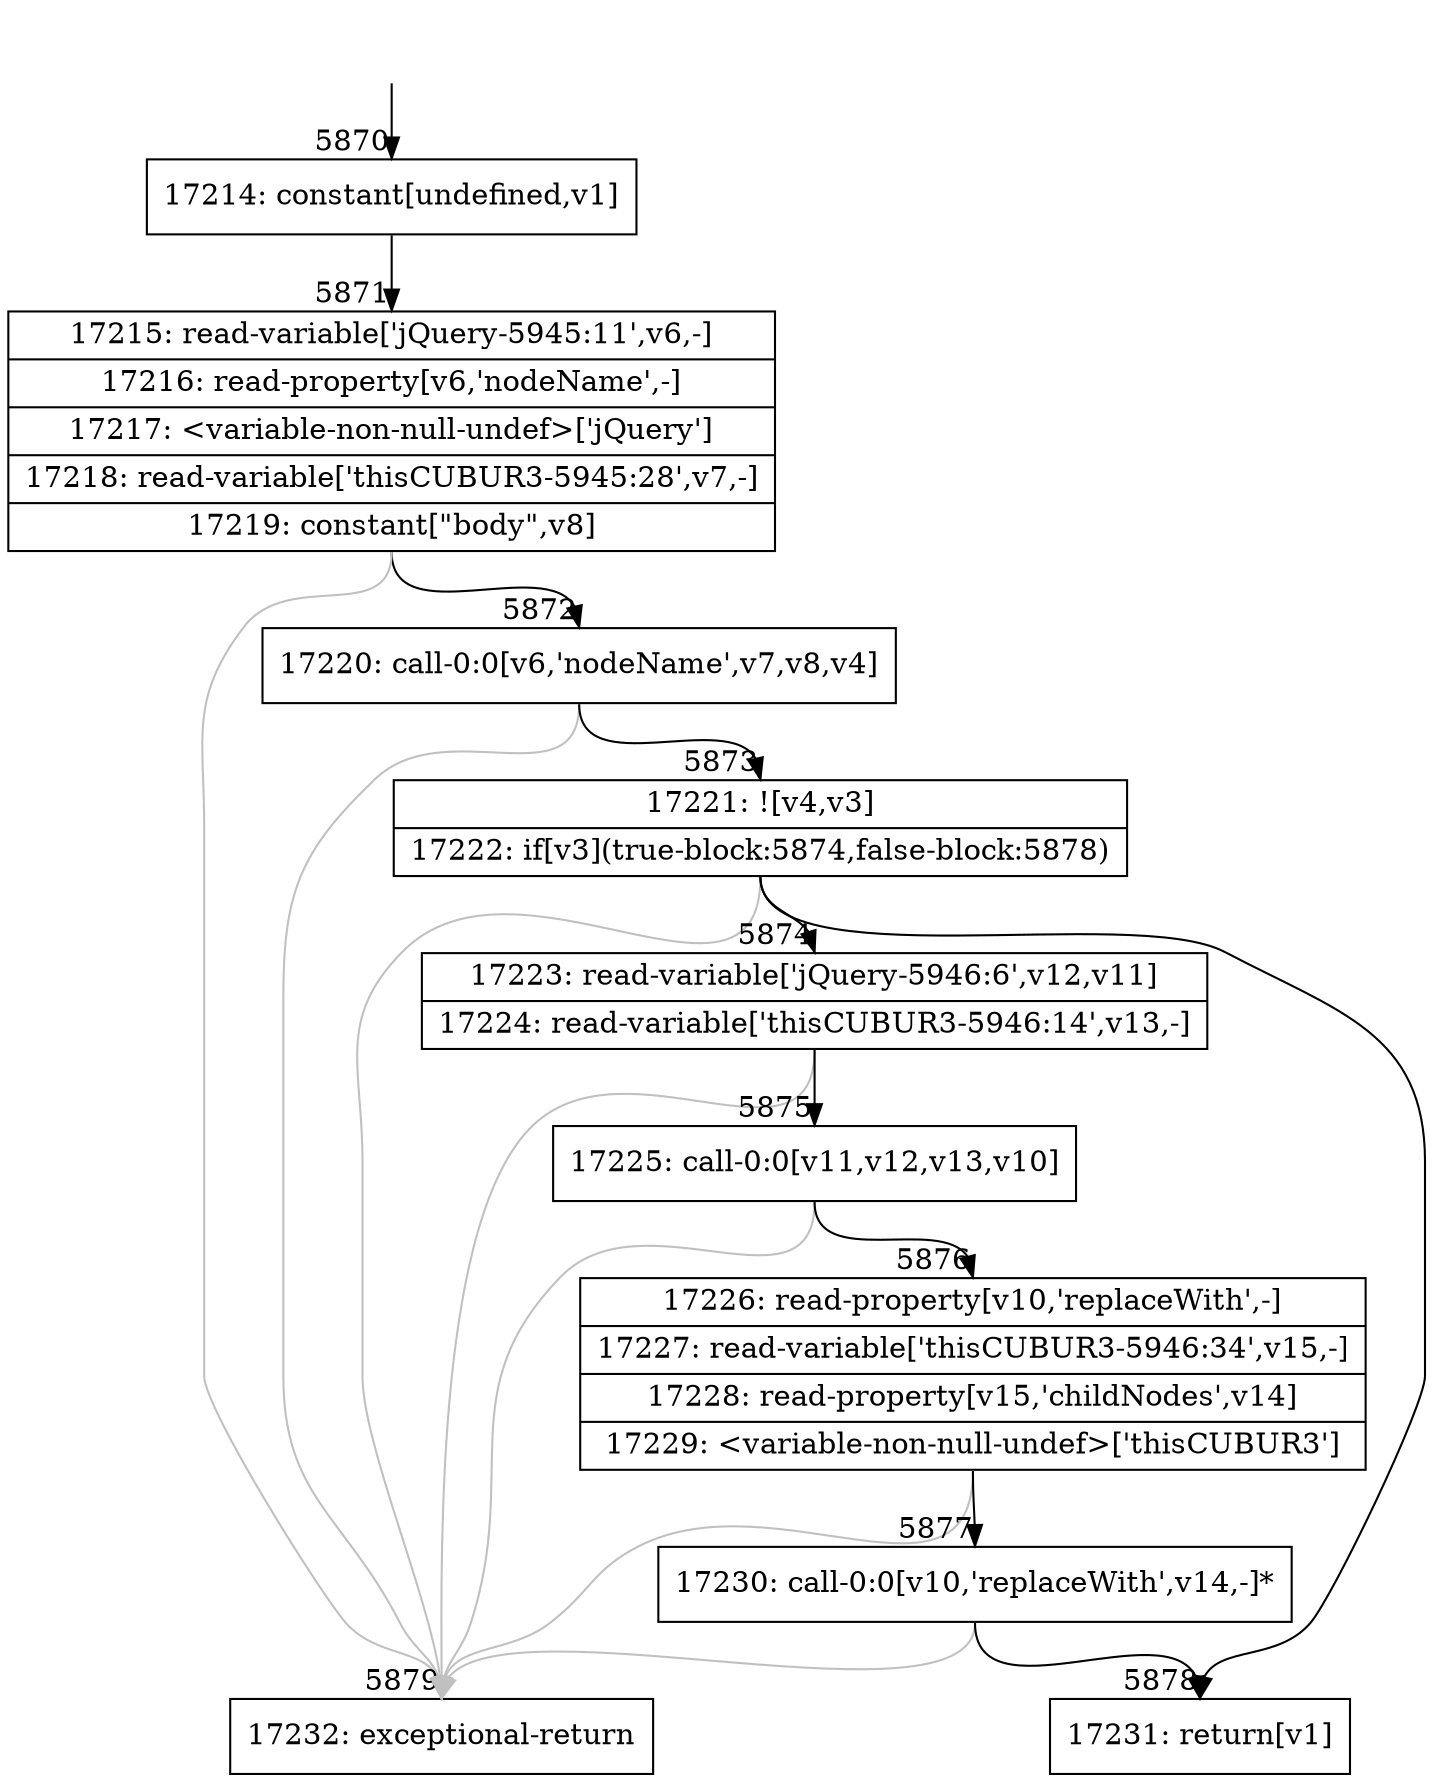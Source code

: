 digraph {
rankdir="TD"
BB_entry384[shape=none,label=""];
BB_entry384 -> BB5870 [tailport=s, headport=n, headlabel="    5870"]
BB5870 [shape=record label="{17214: constant[undefined,v1]}" ] 
BB5870 -> BB5871 [tailport=s, headport=n, headlabel="      5871"]
BB5871 [shape=record label="{17215: read-variable['jQuery-5945:11',v6,-]|17216: read-property[v6,'nodeName',-]|17217: \<variable-non-null-undef\>['jQuery']|17218: read-variable['thisCUBUR3-5945:28',v7,-]|17219: constant[\"body\",v8]}" ] 
BB5871 -> BB5872 [tailport=s, headport=n, headlabel="      5872"]
BB5871 -> BB5879 [tailport=s, headport=n, color=gray, headlabel="      5879"]
BB5872 [shape=record label="{17220: call-0:0[v6,'nodeName',v7,v8,v4]}" ] 
BB5872 -> BB5873 [tailport=s, headport=n, headlabel="      5873"]
BB5872 -> BB5879 [tailport=s, headport=n, color=gray]
BB5873 [shape=record label="{17221: ![v4,v3]|17222: if[v3](true-block:5874,false-block:5878)}" ] 
BB5873 -> BB5874 [tailport=s, headport=n, headlabel="      5874"]
BB5873 -> BB5878 [tailport=s, headport=n, headlabel="      5878"]
BB5873 -> BB5879 [tailport=s, headport=n, color=gray]
BB5874 [shape=record label="{17223: read-variable['jQuery-5946:6',v12,v11]|17224: read-variable['thisCUBUR3-5946:14',v13,-]}" ] 
BB5874 -> BB5875 [tailport=s, headport=n, headlabel="      5875"]
BB5874 -> BB5879 [tailport=s, headport=n, color=gray]
BB5875 [shape=record label="{17225: call-0:0[v11,v12,v13,v10]}" ] 
BB5875 -> BB5876 [tailport=s, headport=n, headlabel="      5876"]
BB5875 -> BB5879 [tailport=s, headport=n, color=gray]
BB5876 [shape=record label="{17226: read-property[v10,'replaceWith',-]|17227: read-variable['thisCUBUR3-5946:34',v15,-]|17228: read-property[v15,'childNodes',v14]|17229: \<variable-non-null-undef\>['thisCUBUR3']}" ] 
BB5876 -> BB5877 [tailport=s, headport=n, headlabel="      5877"]
BB5876 -> BB5879 [tailport=s, headport=n, color=gray]
BB5877 [shape=record label="{17230: call-0:0[v10,'replaceWith',v14,-]*}" ] 
BB5877 -> BB5878 [tailport=s, headport=n]
BB5877 -> BB5879 [tailport=s, headport=n, color=gray]
BB5878 [shape=record label="{17231: return[v1]}" ] 
BB5879 [shape=record label="{17232: exceptional-return}" ] 
}
